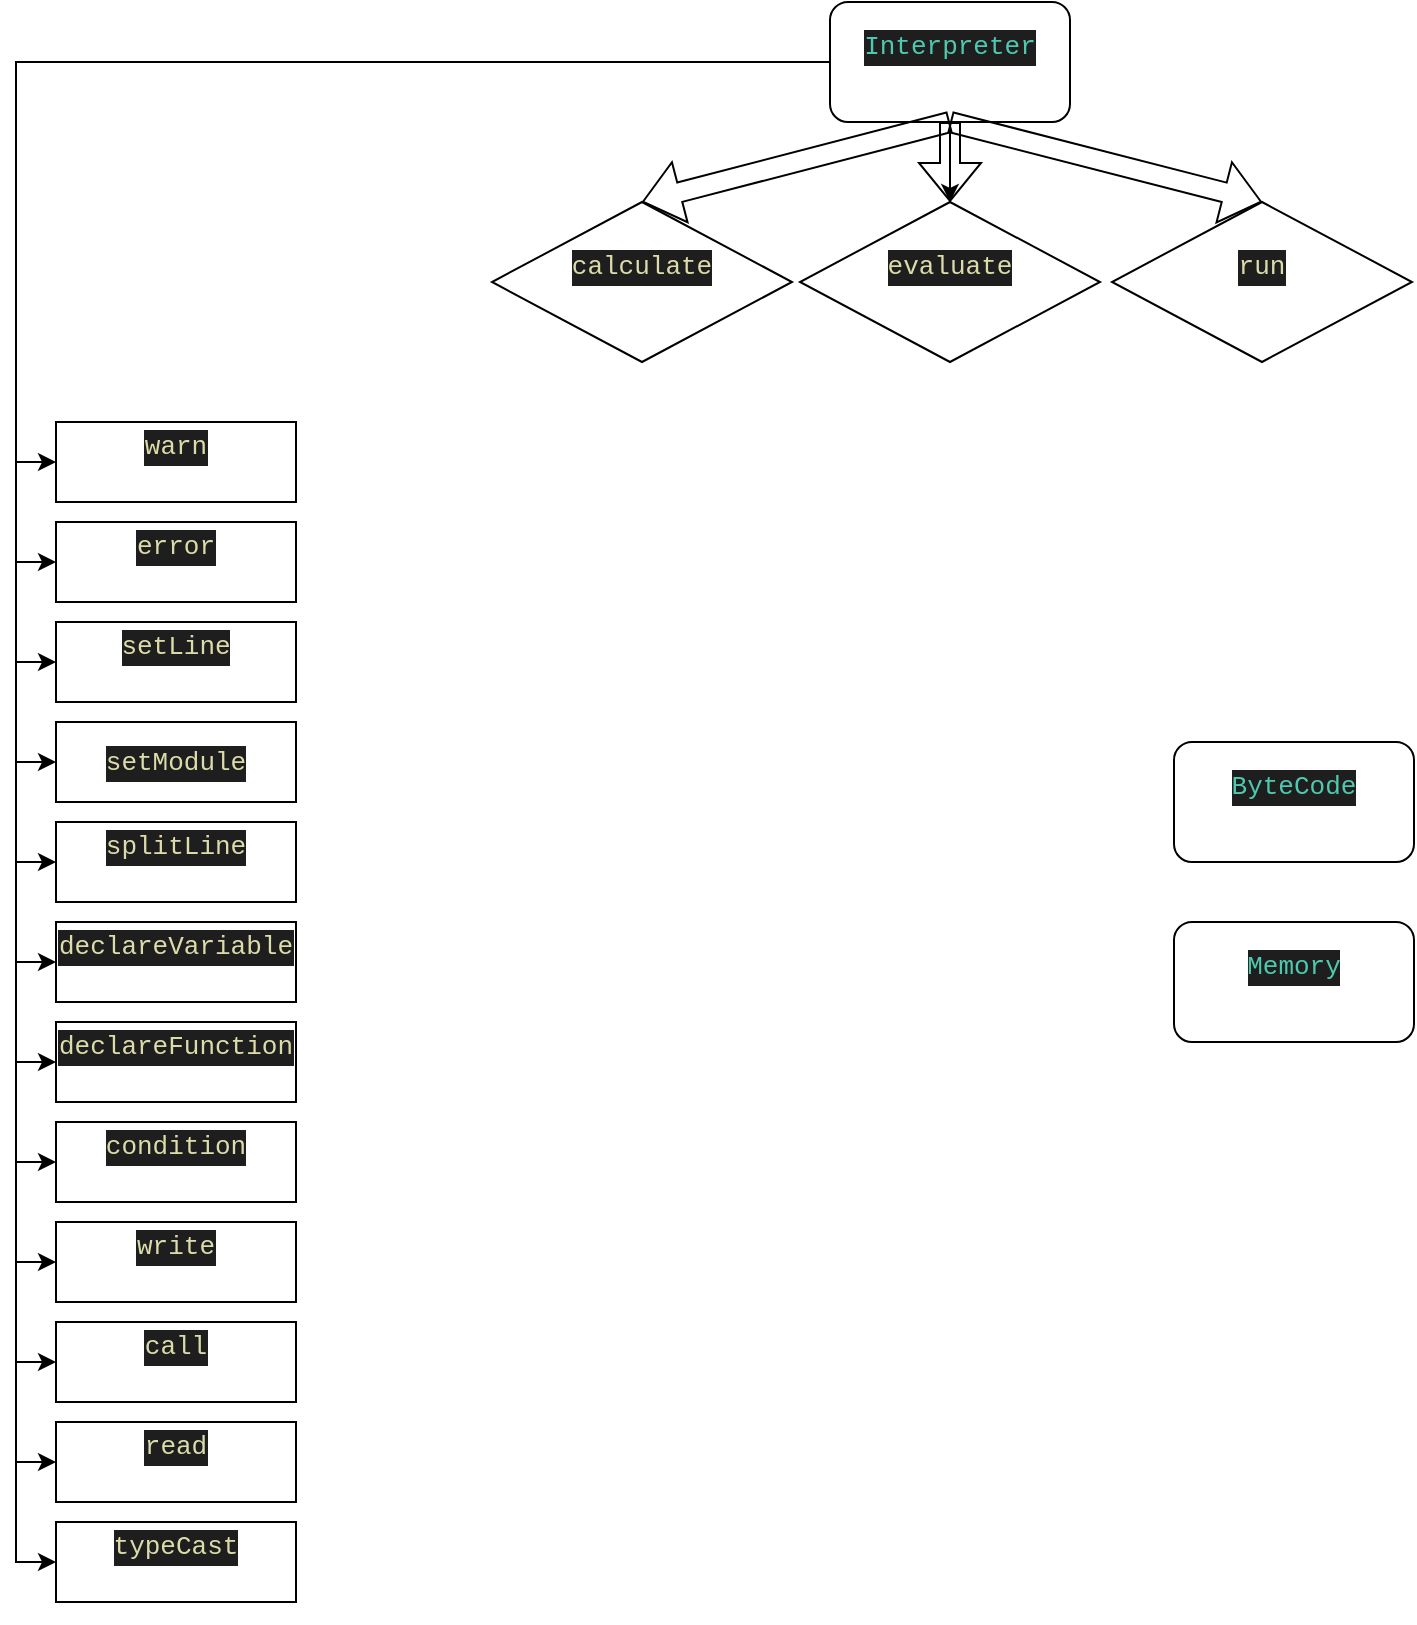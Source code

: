 <mxfile version="24.4.8" type="github">
  <diagram id="C5RBs43oDa-KdzZeNtuy" name="Page-1">
    <mxGraphModel dx="769" dy="781" grid="1" gridSize="10" guides="1" tooltips="1" connect="1" arrows="1" fold="1" page="1" pageScale="1" pageWidth="827" pageHeight="1169" math="0" shadow="0">
      <root>
        <mxCell id="WIyWlLk6GJQsqaUBKTNV-0" />
        <mxCell id="WIyWlLk6GJQsqaUBKTNV-1" parent="WIyWlLk6GJQsqaUBKTNV-0" />
        <mxCell id="0BM6oI4LS3fLHBydc6Kd-47" style="edgeStyle=orthogonalEdgeStyle;rounded=0;orthogonalLoop=1;jettySize=auto;html=1;entryX=0;entryY=0.5;entryDx=0;entryDy=0;" edge="1" parent="WIyWlLk6GJQsqaUBKTNV-1" source="0BM6oI4LS3fLHBydc6Kd-0" target="0BM6oI4LS3fLHBydc6Kd-32">
          <mxGeometry relative="1" as="geometry" />
        </mxCell>
        <mxCell id="0BM6oI4LS3fLHBydc6Kd-48" style="edgeStyle=orthogonalEdgeStyle;rounded=0;orthogonalLoop=1;jettySize=auto;html=1;entryX=0;entryY=0.5;entryDx=0;entryDy=0;" edge="1" parent="WIyWlLk6GJQsqaUBKTNV-1" source="0BM6oI4LS3fLHBydc6Kd-0" target="0BM6oI4LS3fLHBydc6Kd-20">
          <mxGeometry relative="1" as="geometry" />
        </mxCell>
        <mxCell id="0BM6oI4LS3fLHBydc6Kd-49" style="edgeStyle=orthogonalEdgeStyle;rounded=0;orthogonalLoop=1;jettySize=auto;html=1;entryX=0;entryY=0.5;entryDx=0;entryDy=0;" edge="1" parent="WIyWlLk6GJQsqaUBKTNV-1" source="0BM6oI4LS3fLHBydc6Kd-0" target="0BM6oI4LS3fLHBydc6Kd-44">
          <mxGeometry relative="1" as="geometry" />
        </mxCell>
        <mxCell id="0BM6oI4LS3fLHBydc6Kd-50" style="edgeStyle=orthogonalEdgeStyle;rounded=0;orthogonalLoop=1;jettySize=auto;html=1;entryX=0;entryY=0.5;entryDx=0;entryDy=0;" edge="1" parent="WIyWlLk6GJQsqaUBKTNV-1" source="0BM6oI4LS3fLHBydc6Kd-0" target="0BM6oI4LS3fLHBydc6Kd-43">
          <mxGeometry relative="1" as="geometry" />
        </mxCell>
        <mxCell id="0BM6oI4LS3fLHBydc6Kd-51" style="edgeStyle=orthogonalEdgeStyle;rounded=0;orthogonalLoop=1;jettySize=auto;html=1;entryX=0;entryY=0.5;entryDx=0;entryDy=0;" edge="1" parent="WIyWlLk6GJQsqaUBKTNV-1" source="0BM6oI4LS3fLHBydc6Kd-0" target="0BM6oI4LS3fLHBydc6Kd-42">
          <mxGeometry relative="1" as="geometry" />
        </mxCell>
        <mxCell id="0BM6oI4LS3fLHBydc6Kd-52" style="edgeStyle=orthogonalEdgeStyle;rounded=0;orthogonalLoop=1;jettySize=auto;html=1;entryX=0;entryY=0.5;entryDx=0;entryDy=0;" edge="1" parent="WIyWlLk6GJQsqaUBKTNV-1" source="0BM6oI4LS3fLHBydc6Kd-0" target="0BM6oI4LS3fLHBydc6Kd-41">
          <mxGeometry relative="1" as="geometry" />
        </mxCell>
        <mxCell id="0BM6oI4LS3fLHBydc6Kd-53" style="edgeStyle=orthogonalEdgeStyle;rounded=0;orthogonalLoop=1;jettySize=auto;html=1;entryX=0;entryY=0.5;entryDx=0;entryDy=0;" edge="1" parent="WIyWlLk6GJQsqaUBKTNV-1" source="0BM6oI4LS3fLHBydc6Kd-0" target="0BM6oI4LS3fLHBydc6Kd-40">
          <mxGeometry relative="1" as="geometry" />
        </mxCell>
        <mxCell id="0BM6oI4LS3fLHBydc6Kd-54" style="edgeStyle=orthogonalEdgeStyle;rounded=0;orthogonalLoop=1;jettySize=auto;html=1;entryX=0;entryY=0.5;entryDx=0;entryDy=0;" edge="1" parent="WIyWlLk6GJQsqaUBKTNV-1" source="0BM6oI4LS3fLHBydc6Kd-0" target="0BM6oI4LS3fLHBydc6Kd-39">
          <mxGeometry relative="1" as="geometry">
            <mxPoint x="390" y="110" as="targetPoint" />
          </mxGeometry>
        </mxCell>
        <mxCell id="0BM6oI4LS3fLHBydc6Kd-55" style="edgeStyle=orthogonalEdgeStyle;rounded=0;orthogonalLoop=1;jettySize=auto;html=1;entryX=0;entryY=0.5;entryDx=0;entryDy=0;" edge="1" parent="WIyWlLk6GJQsqaUBKTNV-1" source="0BM6oI4LS3fLHBydc6Kd-0" target="0BM6oI4LS3fLHBydc6Kd-38">
          <mxGeometry relative="1" as="geometry" />
        </mxCell>
        <mxCell id="0BM6oI4LS3fLHBydc6Kd-56" style="edgeStyle=orthogonalEdgeStyle;rounded=0;orthogonalLoop=1;jettySize=auto;html=1;entryX=0;entryY=0.5;entryDx=0;entryDy=0;" edge="1" parent="WIyWlLk6GJQsqaUBKTNV-1" source="0BM6oI4LS3fLHBydc6Kd-0" target="0BM6oI4LS3fLHBydc6Kd-37">
          <mxGeometry relative="1" as="geometry" />
        </mxCell>
        <mxCell id="0BM6oI4LS3fLHBydc6Kd-57" style="edgeStyle=orthogonalEdgeStyle;rounded=0;orthogonalLoop=1;jettySize=auto;html=1;entryX=0;entryY=0.5;entryDx=0;entryDy=0;" edge="1" parent="WIyWlLk6GJQsqaUBKTNV-1" source="0BM6oI4LS3fLHBydc6Kd-0" target="0BM6oI4LS3fLHBydc6Kd-36">
          <mxGeometry relative="1" as="geometry" />
        </mxCell>
        <mxCell id="0BM6oI4LS3fLHBydc6Kd-58" style="edgeStyle=orthogonalEdgeStyle;rounded=0;orthogonalLoop=1;jettySize=auto;html=1;entryX=0;entryY=0.5;entryDx=0;entryDy=0;" edge="1" parent="WIyWlLk6GJQsqaUBKTNV-1" source="0BM6oI4LS3fLHBydc6Kd-0" target="0BM6oI4LS3fLHBydc6Kd-35">
          <mxGeometry relative="1" as="geometry" />
        </mxCell>
        <mxCell id="0BM6oI4LS3fLHBydc6Kd-62" value="" style="edgeStyle=orthogonalEdgeStyle;rounded=0;orthogonalLoop=1;jettySize=auto;html=1;" edge="1" parent="WIyWlLk6GJQsqaUBKTNV-1" source="0BM6oI4LS3fLHBydc6Kd-0" target="0BM6oI4LS3fLHBydc6Kd-2">
          <mxGeometry relative="1" as="geometry" />
        </mxCell>
        <mxCell id="0BM6oI4LS3fLHBydc6Kd-0" value="&#xa;&lt;div style=&quot;color: #d4d4d4;background-color: #1e1e1e;font-family: &#39;Fira Code&#39;, Consolas, &#39;Courier New&#39;, monospace;font-weight: normal;font-size: 13px;line-height: 18px;white-space: pre;&quot;&gt;&lt;div&gt;&lt;span style=&quot;color: #4ec9b0;&quot;&gt;Interpreter&lt;/span&gt;&lt;/div&gt;&lt;/div&gt;&#xa;&#xa;" style="rounded=1;whiteSpace=wrap;html=1;" vertex="1" parent="WIyWlLk6GJQsqaUBKTNV-1">
          <mxGeometry x="428" y="60" width="120" height="60" as="geometry" />
        </mxCell>
        <mxCell id="0BM6oI4LS3fLHBydc6Kd-1" value="&#xa;&lt;div style=&quot;color: #d4d4d4;background-color: #1e1e1e;font-family: &#39;Fira Code&#39;, Consolas, &#39;Courier New&#39;, monospace;font-weight: normal;font-size: 13px;line-height: 18px;white-space: pre;&quot;&gt;&lt;div&gt;&lt;span style=&quot;color: #dcdcaa;&quot;&gt;run&lt;/span&gt;&lt;/div&gt;&lt;/div&gt;&#xa;&#xa;" style="rhombus;whiteSpace=wrap;html=1;" vertex="1" parent="WIyWlLk6GJQsqaUBKTNV-1">
          <mxGeometry x="569" y="160" width="150" height="80" as="geometry" />
        </mxCell>
        <mxCell id="0BM6oI4LS3fLHBydc6Kd-2" value="&#xa;&lt;div style=&quot;color: #d4d4d4;background-color: #1e1e1e;font-family: &#39;Fira Code&#39;, Consolas, &#39;Courier New&#39;, monospace;font-weight: normal;font-size: 13px;line-height: 18px;white-space: pre;&quot;&gt;&lt;div&gt;&lt;span style=&quot;color: #dcdcaa;&quot;&gt;evaluate&lt;/span&gt;&lt;/div&gt;&lt;/div&gt;&#xa;&#xa;" style="rhombus;whiteSpace=wrap;html=1;" vertex="1" parent="WIyWlLk6GJQsqaUBKTNV-1">
          <mxGeometry x="413" y="160" width="150" height="80" as="geometry" />
        </mxCell>
        <mxCell id="0BM6oI4LS3fLHBydc6Kd-3" value="&#xa;&lt;div style=&quot;color: #d4d4d4;background-color: #1e1e1e;font-family: &#39;Fira Code&#39;, Consolas, &#39;Courier New&#39;, monospace;font-weight: normal;font-size: 13px;line-height: 18px;white-space: pre;&quot;&gt;&lt;div&gt;&lt;span style=&quot;color: #dcdcaa;&quot;&gt;calculate&lt;/span&gt;&lt;/div&gt;&lt;/div&gt;&#xa;&#xa;" style="rhombus;whiteSpace=wrap;html=1;" vertex="1" parent="WIyWlLk6GJQsqaUBKTNV-1">
          <mxGeometry x="259" y="160" width="150" height="80" as="geometry" />
        </mxCell>
        <mxCell id="0BM6oI4LS3fLHBydc6Kd-20" value="&#xa;&lt;div style=&quot;color: #d4d4d4;background-color: #1e1e1e;font-family: &#39;Fira Code&#39;, Consolas, &#39;Courier New&#39;, monospace;font-weight: normal;font-size: 13px;line-height: 18px;white-space: pre;&quot;&gt;&lt;div&gt;&lt;span style=&quot;color: #dcdcaa;&quot;&gt;error&lt;/span&gt;&lt;/div&gt;&lt;/div&gt;&#xa;&#xa;" style="rounded=0;whiteSpace=wrap;html=1;" vertex="1" parent="WIyWlLk6GJQsqaUBKTNV-1">
          <mxGeometry x="41" y="320" width="120" height="40" as="geometry" />
        </mxCell>
        <mxCell id="0BM6oI4LS3fLHBydc6Kd-32" value="&#xa;&lt;div style=&quot;color: #d4d4d4;background-color: #1e1e1e;font-family: &#39;Fira Code&#39;, Consolas, &#39;Courier New&#39;, monospace;font-weight: normal;font-size: 13px;line-height: 18px;white-space: pre;&quot;&gt;&lt;div&gt;&lt;span style=&quot;color: #dcdcaa;&quot;&gt;warn&lt;/span&gt;&lt;/div&gt;&lt;/div&gt;&#xa;&#xa;" style="rounded=0;whiteSpace=wrap;html=1;fontStyle=0" vertex="1" parent="WIyWlLk6GJQsqaUBKTNV-1">
          <mxGeometry x="41" y="270" width="120" height="40" as="geometry" />
        </mxCell>
        <mxCell id="0BM6oI4LS3fLHBydc6Kd-35" value="&#xa;&lt;div style=&quot;color: #d4d4d4;background-color: #1e1e1e;font-family: &#39;Fira Code&#39;, Consolas, &#39;Courier New&#39;, monospace;font-weight: normal;font-size: 13px;line-height: 18px;white-space: pre;&quot;&gt;&lt;div&gt;&lt;span style=&quot;color: #dcdcaa;&quot;&gt;typeCast&lt;/span&gt;&lt;/div&gt;&lt;/div&gt;&#xa;&#xa;" style="rounded=0;whiteSpace=wrap;html=1;" vertex="1" parent="WIyWlLk6GJQsqaUBKTNV-1">
          <mxGeometry x="41" y="820" width="120" height="40" as="geometry" />
        </mxCell>
        <mxCell id="0BM6oI4LS3fLHBydc6Kd-36" value="&#xa;&lt;div style=&quot;color: #d4d4d4;background-color: #1e1e1e;font-family: &#39;Fira Code&#39;, Consolas, &#39;Courier New&#39;, monospace;font-weight: normal;font-size: 13px;line-height: 18px;white-space: pre;&quot;&gt;&lt;div&gt;&lt;span style=&quot;color: #dcdcaa;&quot;&gt;read&lt;/span&gt;&lt;/div&gt;&lt;/div&gt;&#xa;&#xa;" style="rounded=0;whiteSpace=wrap;html=1;" vertex="1" parent="WIyWlLk6GJQsqaUBKTNV-1">
          <mxGeometry x="41" y="770" width="120" height="40" as="geometry" />
        </mxCell>
        <mxCell id="0BM6oI4LS3fLHBydc6Kd-37" value="&#xa;&lt;div style=&quot;color: #d4d4d4;background-color: #1e1e1e;font-family: &#39;Fira Code&#39;, Consolas, &#39;Courier New&#39;, monospace;font-weight: normal;font-size: 13px;line-height: 18px;white-space: pre;&quot;&gt;&lt;div&gt;&lt;span style=&quot;color: #dcdcaa;&quot;&gt;call&lt;/span&gt;&lt;/div&gt;&lt;/div&gt;&#xa;&#xa;" style="rounded=0;whiteSpace=wrap;html=1;" vertex="1" parent="WIyWlLk6GJQsqaUBKTNV-1">
          <mxGeometry x="41" y="720" width="120" height="40" as="geometry" />
        </mxCell>
        <mxCell id="0BM6oI4LS3fLHBydc6Kd-38" value="&#xa;&lt;div style=&quot;color: #d4d4d4;background-color: #1e1e1e;font-family: &#39;Fira Code&#39;, Consolas, &#39;Courier New&#39;, monospace;font-weight: normal;font-size: 13px;line-height: 18px;white-space: pre;&quot;&gt;&lt;div&gt;&lt;span style=&quot;color: #dcdcaa;&quot;&gt;write&lt;/span&gt;&lt;/div&gt;&lt;/div&gt;&#xa;&#xa;" style="rounded=0;whiteSpace=wrap;html=1;" vertex="1" parent="WIyWlLk6GJQsqaUBKTNV-1">
          <mxGeometry x="41" y="670" width="120" height="40" as="geometry" />
        </mxCell>
        <mxCell id="0BM6oI4LS3fLHBydc6Kd-39" value="&#xa;&lt;div style=&quot;color: #d4d4d4;background-color: #1e1e1e;font-family: &#39;Fira Code&#39;, Consolas, &#39;Courier New&#39;, monospace;font-weight: normal;font-size: 13px;line-height: 18px;white-space: pre;&quot;&gt;&lt;div&gt;&lt;span style=&quot;color: #dcdcaa;&quot;&gt;condition&lt;/span&gt;&lt;/div&gt;&lt;/div&gt;&#xa;&#xa;" style="rounded=0;whiteSpace=wrap;html=1;" vertex="1" parent="WIyWlLk6GJQsqaUBKTNV-1">
          <mxGeometry x="41" y="620" width="120" height="40" as="geometry" />
        </mxCell>
        <mxCell id="0BM6oI4LS3fLHBydc6Kd-40" value="&#xa;&lt;div style=&quot;color: #d4d4d4;background-color: #1e1e1e;font-family: &#39;Fira Code&#39;, Consolas, &#39;Courier New&#39;, monospace;font-weight: normal;font-size: 13px;line-height: 18px;white-space: pre;&quot;&gt;&lt;div&gt;&lt;span style=&quot;color: #dcdcaa;&quot;&gt;declareFunction&lt;/span&gt;&lt;/div&gt;&lt;/div&gt;&#xa;&#xa;" style="rounded=0;whiteSpace=wrap;html=1;" vertex="1" parent="WIyWlLk6GJQsqaUBKTNV-1">
          <mxGeometry x="41" y="570" width="120" height="40" as="geometry" />
        </mxCell>
        <mxCell id="0BM6oI4LS3fLHBydc6Kd-41" value="&#xa;&lt;div style=&quot;color: #d4d4d4;background-color: #1e1e1e;font-family: &#39;Fira Code&#39;, Consolas, &#39;Courier New&#39;, monospace;font-weight: normal;font-size: 13px;line-height: 18px;white-space: pre;&quot;&gt;&lt;div&gt;&lt;span style=&quot;color: #dcdcaa;&quot;&gt;declareVariable&lt;/span&gt;&lt;/div&gt;&lt;/div&gt;&#xa;&#xa;" style="rounded=0;whiteSpace=wrap;html=1;" vertex="1" parent="WIyWlLk6GJQsqaUBKTNV-1">
          <mxGeometry x="41" y="520" width="120" height="40" as="geometry" />
        </mxCell>
        <mxCell id="0BM6oI4LS3fLHBydc6Kd-42" value="&#xa;&lt;div style=&quot;color: #d4d4d4;background-color: #1e1e1e;font-family: &#39;Fira Code&#39;, Consolas, &#39;Courier New&#39;, monospace;font-weight: normal;font-size: 13px;line-height: 18px;white-space: pre;&quot;&gt;&lt;div&gt;&lt;span style=&quot;color: #dcdcaa;&quot;&gt;splitLine&lt;/span&gt;&lt;/div&gt;&lt;/div&gt;&#xa;&#xa;" style="rounded=0;whiteSpace=wrap;html=1;" vertex="1" parent="WIyWlLk6GJQsqaUBKTNV-1">
          <mxGeometry x="41" y="470" width="120" height="40" as="geometry" />
        </mxCell>
        <mxCell id="0BM6oI4LS3fLHBydc6Kd-43" value="&lt;div style=&quot;color: #d4d4d4;background-color: #1e1e1e;font-family: &#39;Fira Code&#39;, Consolas, &#39;Courier New&#39;, monospace;font-weight: normal;font-size: 13px;line-height: 18px;white-space: pre;&quot;&gt;&lt;div&gt;&lt;span style=&quot;color: #dcdcaa;&quot;&gt;setModule&lt;/span&gt;&lt;/div&gt;&lt;/div&gt;" style="rounded=0;whiteSpace=wrap;html=1;" vertex="1" parent="WIyWlLk6GJQsqaUBKTNV-1">
          <mxGeometry x="41" y="420" width="120" height="40" as="geometry" />
        </mxCell>
        <mxCell id="0BM6oI4LS3fLHBydc6Kd-44" value="&#xa;&lt;div style=&quot;color: #d4d4d4;background-color: #1e1e1e;font-family: &#39;Fira Code&#39;, Consolas, &#39;Courier New&#39;, monospace;font-weight: normal;font-size: 13px;line-height: 18px;white-space: pre;&quot;&gt;&lt;div&gt;&lt;span style=&quot;color: #dcdcaa;&quot;&gt;setLine&lt;/span&gt;&lt;/div&gt;&lt;/div&gt;&#xa;&#xa;" style="rounded=0;whiteSpace=wrap;html=1;" vertex="1" parent="WIyWlLk6GJQsqaUBKTNV-1">
          <mxGeometry x="41" y="370" width="120" height="40" as="geometry" />
        </mxCell>
        <mxCell id="0BM6oI4LS3fLHBydc6Kd-45" value="&#xa;&lt;div style=&quot;color: #d4d4d4;background-color: #1e1e1e;font-family: &#39;Fira Code&#39;, Consolas, &#39;Courier New&#39;, monospace;font-weight: normal;font-size: 13px;line-height: 18px;white-space: pre;&quot;&gt;&lt;div&gt;&lt;span style=&quot;color: #4ec9b0;&quot;&gt;ByteCode&lt;/span&gt;&lt;/div&gt;&lt;/div&gt;&#xa;&#xa;" style="rounded=1;whiteSpace=wrap;html=1;" vertex="1" parent="WIyWlLk6GJQsqaUBKTNV-1">
          <mxGeometry x="600" y="430" width="120" height="60" as="geometry" />
        </mxCell>
        <mxCell id="0BM6oI4LS3fLHBydc6Kd-46" value="&#xa;&lt;div style=&quot;color: #d4d4d4;background-color: #1e1e1e;font-family: &#39;Fira Code&#39;, Consolas, &#39;Courier New&#39;, monospace;font-weight: normal;font-size: 13px;line-height: 18px;white-space: pre;&quot;&gt;&lt;div&gt;&lt;span style=&quot;color: #4ec9b0;&quot;&gt;Memory&lt;/span&gt;&lt;/div&gt;&lt;/div&gt;&#xa;&#xa;" style="rounded=1;whiteSpace=wrap;html=1;" vertex="1" parent="WIyWlLk6GJQsqaUBKTNV-1">
          <mxGeometry x="600" y="520" width="120" height="60" as="geometry" />
        </mxCell>
        <mxCell id="0BM6oI4LS3fLHBydc6Kd-60" value="" style="shape=flexArrow;endArrow=classic;html=1;rounded=0;exitX=0.5;exitY=1;exitDx=0;exitDy=0;" edge="1" parent="WIyWlLk6GJQsqaUBKTNV-1" source="0BM6oI4LS3fLHBydc6Kd-0" target="0BM6oI4LS3fLHBydc6Kd-2">
          <mxGeometry width="50" height="50" relative="1" as="geometry">
            <mxPoint x="180" y="430" as="sourcePoint" />
            <mxPoint x="230" y="380" as="targetPoint" />
          </mxGeometry>
        </mxCell>
        <mxCell id="0BM6oI4LS3fLHBydc6Kd-61" value="" style="shape=flexArrow;endArrow=classic;html=1;rounded=0;exitX=0.5;exitY=1;exitDx=0;exitDy=0;entryX=0.5;entryY=0;entryDx=0;entryDy=0;" edge="1" parent="WIyWlLk6GJQsqaUBKTNV-1" source="0BM6oI4LS3fLHBydc6Kd-0" target="0BM6oI4LS3fLHBydc6Kd-3">
          <mxGeometry width="50" height="50" relative="1" as="geometry">
            <mxPoint x="498" y="130" as="sourcePoint" />
            <mxPoint x="498" y="170" as="targetPoint" />
          </mxGeometry>
        </mxCell>
        <mxCell id="0BM6oI4LS3fLHBydc6Kd-63" value="" style="shape=flexArrow;endArrow=classic;html=1;rounded=0;exitX=0.5;exitY=1;exitDx=0;exitDy=0;entryX=0.5;entryY=0;entryDx=0;entryDy=0;" edge="1" parent="WIyWlLk6GJQsqaUBKTNV-1" source="0BM6oI4LS3fLHBydc6Kd-0" target="0BM6oI4LS3fLHBydc6Kd-1">
          <mxGeometry width="50" height="50" relative="1" as="geometry">
            <mxPoint x="498" y="130" as="sourcePoint" />
            <mxPoint x="344" y="170" as="targetPoint" />
          </mxGeometry>
        </mxCell>
      </root>
    </mxGraphModel>
  </diagram>
</mxfile>
